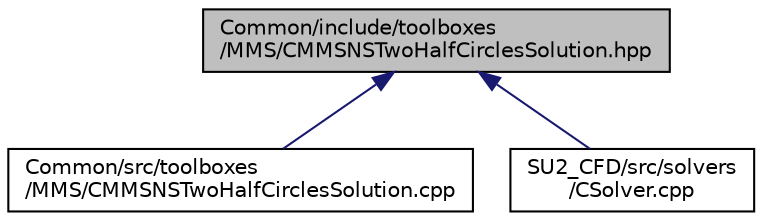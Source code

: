 digraph "Common/include/toolboxes/MMS/CMMSNSTwoHalfCirclesSolution.hpp"
{
 // LATEX_PDF_SIZE
  edge [fontname="Helvetica",fontsize="10",labelfontname="Helvetica",labelfontsize="10"];
  node [fontname="Helvetica",fontsize="10",shape=record];
  Node1 [label="Common/include/toolboxes\l/MMS/CMMSNSTwoHalfCirclesSolution.hpp",height=0.2,width=0.4,color="black", fillcolor="grey75", style="filled", fontcolor="black",tooltip="Header file for the class CMMSNSTwoHalfCirclesSolution. The implementations are in the CMMSNSTwoHalfC..."];
  Node1 -> Node2 [dir="back",color="midnightblue",fontsize="10",style="solid",fontname="Helvetica"];
  Node2 [label="Common/src/toolboxes\l/MMS/CMMSNSTwoHalfCirclesSolution.cpp",height=0.2,width=0.4,color="black", fillcolor="white", style="filled",URL="$CMMSNSTwoHalfCirclesSolution_8cpp.html",tooltip="Implementations of the member functions of CMMSNSTwoHalfCirclesSolution."];
  Node1 -> Node3 [dir="back",color="midnightblue",fontsize="10",style="solid",fontname="Helvetica"];
  Node3 [label="SU2_CFD/src/solvers\l/CSolver.cpp",height=0.2,width=0.4,color="black", fillcolor="white", style="filled",URL="$CSolver_8cpp.html",tooltip="Main subroutines for CSolver class."];
}
